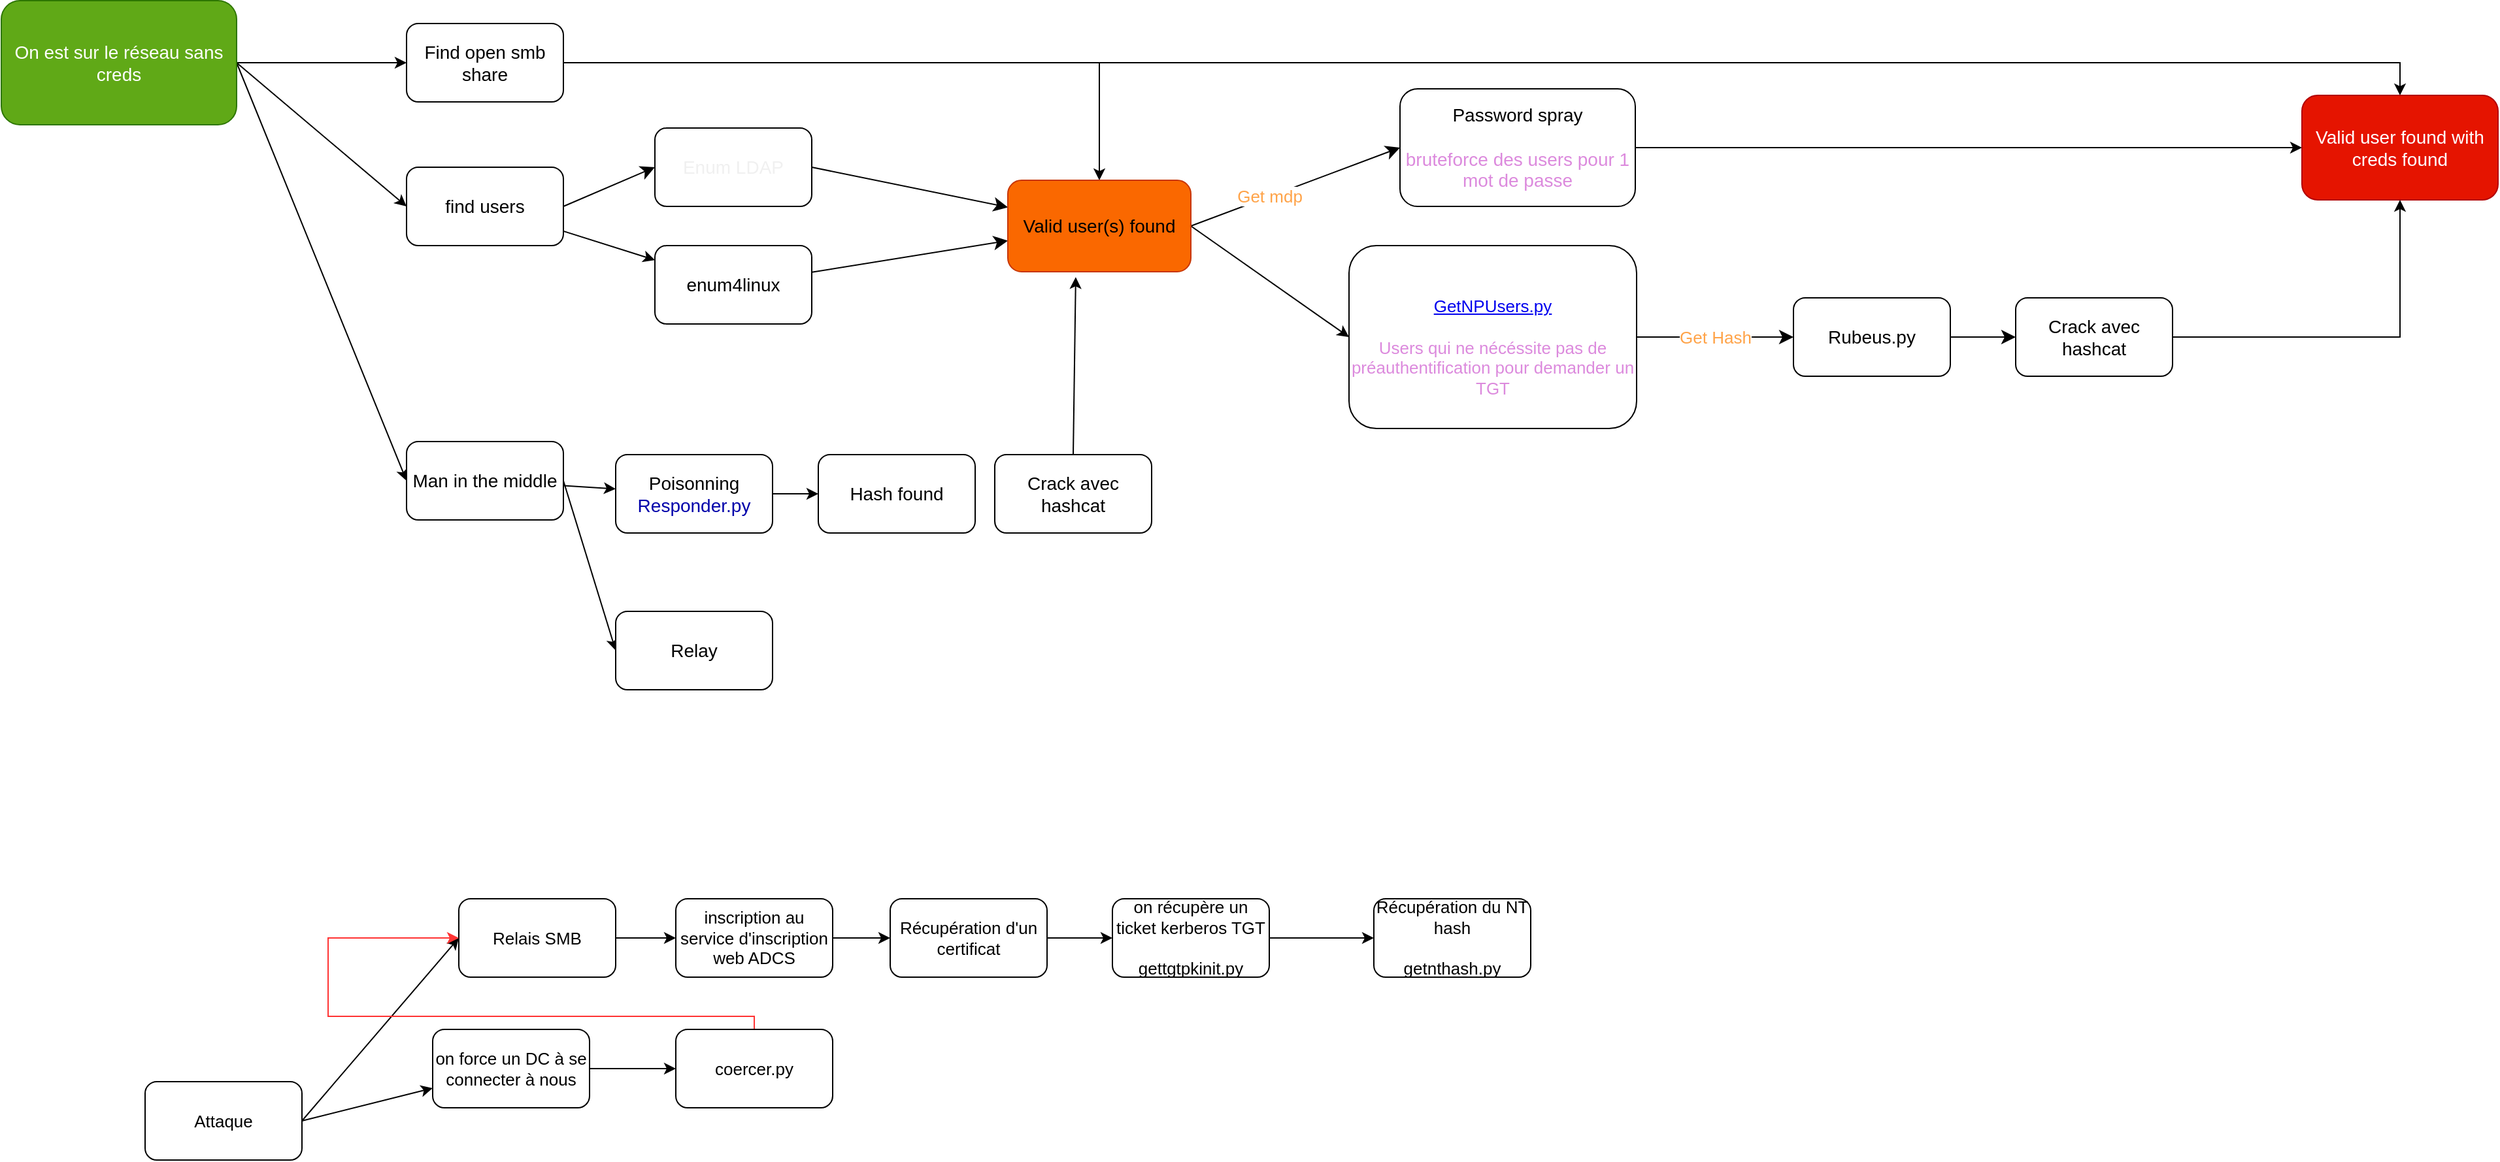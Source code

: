 <mxfile version="20.8.18" type="github" pages="3">
  <diagram id="9fB0GFrZQWABB-8gzhsE" name="From no creds">
    <mxGraphModel dx="3218" dy="1093" grid="1" gridSize="10" guides="1" tooltips="1" connect="1" arrows="1" fold="1" page="1" pageScale="1" pageWidth="1169" pageHeight="827" math="0" shadow="0">
      <root>
        <mxCell id="0" />
        <mxCell id="1" parent="0" />
        <mxCell id="q669wVBJVDhqwRxZ6Rot-2" value="" style="edgeStyle=none;rounded=0;orthogonalLoop=1;jettySize=auto;html=1;fontSize=14;exitX=1;exitY=0.5;exitDx=0;exitDy=0;entryX=0;entryY=0.5;entryDx=0;entryDy=0;" parent="1" source="OosuojFDGbZqmqcItjsv-1" target="q669wVBJVDhqwRxZ6Rot-1" edge="1">
          <mxGeometry relative="1" as="geometry" />
        </mxCell>
        <mxCell id="FLfiycKaQOmbqjivF0rp-5" style="edgeStyle=none;rounded=0;orthogonalLoop=1;jettySize=auto;html=1;exitX=1;exitY=0.5;exitDx=0;exitDy=0;entryX=0;entryY=0.5;entryDx=0;entryDy=0;fontSize=14;" parent="1" source="OosuojFDGbZqmqcItjsv-1" target="FLfiycKaQOmbqjivF0rp-3" edge="1">
          <mxGeometry relative="1" as="geometry" />
        </mxCell>
        <mxCell id="FLfiycKaQOmbqjivF0rp-9" style="edgeStyle=none;rounded=0;orthogonalLoop=1;jettySize=auto;html=1;exitX=1;exitY=0.5;exitDx=0;exitDy=0;entryX=0;entryY=0.5;entryDx=0;entryDy=0;fontSize=14;" parent="1" source="OosuojFDGbZqmqcItjsv-1" target="FLfiycKaQOmbqjivF0rp-6" edge="1">
          <mxGeometry relative="1" as="geometry" />
        </mxCell>
        <mxCell id="OosuojFDGbZqmqcItjsv-1" value="On est sur le réseau sans creds" style="rounded=1;whiteSpace=wrap;html=1;fontSize=14;fillColor=#60a917;strokeColor=#2D7600;fontColor=#ffffff;" parent="1" vertex="1">
          <mxGeometry x="-100" y="102.5" width="180" height="95" as="geometry" />
        </mxCell>
        <mxCell id="q669wVBJVDhqwRxZ6Rot-6" value="" style="edgeStyle=none;rounded=0;orthogonalLoop=1;jettySize=auto;html=1;fontSize=14;entryX=0;entryY=0.5;entryDx=0;entryDy=0;exitX=1;exitY=0.5;exitDx=0;exitDy=0;" parent="1" source="q669wVBJVDhqwRxZ6Rot-1" target="q669wVBJVDhqwRxZ6Rot-5" edge="1">
          <mxGeometry relative="1" as="geometry" />
        </mxCell>
        <mxCell id="3KcXfi7NhkpAm5ZNJReR-2" value="" style="edgeStyle=none;rounded=0;orthogonalLoop=1;jettySize=auto;html=1;fontSize=13;fontColor=#dc8add;" edge="1" parent="1" source="q669wVBJVDhqwRxZ6Rot-1" target="3KcXfi7NhkpAm5ZNJReR-1">
          <mxGeometry relative="1" as="geometry" />
        </mxCell>
        <mxCell id="q669wVBJVDhqwRxZ6Rot-1" value="Man in the middle" style="whiteSpace=wrap;html=1;rounded=1;fontSize=14;" parent="1" vertex="1">
          <mxGeometry x="210" y="440" width="120" height="60" as="geometry" />
        </mxCell>
        <mxCell id="FLfiycKaQOmbqjivF0rp-2" style="edgeStyle=none;rounded=0;orthogonalLoop=1;jettySize=auto;html=1;exitX=1;exitY=0.5;exitDx=0;exitDy=0;entryX=0;entryY=0.5;entryDx=0;entryDy=0;fontSize=14;" parent="1" source="q669wVBJVDhqwRxZ6Rot-3" target="y5aqqQjo2jUjklV6V6uS-5" edge="1">
          <mxGeometry relative="1" as="geometry">
            <mxPoint x="1010" y="220" as="targetPoint" />
          </mxGeometry>
        </mxCell>
        <mxCell id="q669wVBJVDhqwRxZ6Rot-3" value="&lt;div&gt;Password spray&lt;/div&gt;&lt;div&gt;&lt;br&gt;&lt;/div&gt;&lt;div&gt;&lt;font color=&quot;#dc8add&quot;&gt;bruteforce des users pour 1 mot de passe&lt;/font&gt;&lt;/div&gt;" style="whiteSpace=wrap;html=1;rounded=1;fontSize=14;" parent="1" vertex="1">
          <mxGeometry x="970" y="170" width="180" height="90" as="geometry" />
        </mxCell>
        <mxCell id="q669wVBJVDhqwRxZ6Rot-5" value="Relay" style="whiteSpace=wrap;html=1;rounded=1;fontSize=14;" parent="1" vertex="1">
          <mxGeometry x="370" y="570" width="120" height="60" as="geometry" />
        </mxCell>
        <mxCell id="y5aqqQjo2jUjklV6V6uS-7" style="edgeStyle=orthogonalEdgeStyle;rounded=0;orthogonalLoop=1;jettySize=auto;html=1;exitX=1;exitY=0.5;exitDx=0;exitDy=0;entryX=0.5;entryY=0;entryDx=0;entryDy=0;" edge="1" parent="1" source="FLfiycKaQOmbqjivF0rp-3" target="y5aqqQjo2jUjklV6V6uS-5">
          <mxGeometry relative="1" as="geometry" />
        </mxCell>
        <mxCell id="y5aqqQjo2jUjklV6V6uS-10" style="edgeStyle=orthogonalEdgeStyle;rounded=0;orthogonalLoop=1;jettySize=auto;html=1;exitX=1;exitY=0.5;exitDx=0;exitDy=0;fontColor=#ffa348;" edge="1" parent="1" source="FLfiycKaQOmbqjivF0rp-3" target="1S_cvOo1YeR9LOM_VgR6-3">
          <mxGeometry relative="1" as="geometry" />
        </mxCell>
        <mxCell id="FLfiycKaQOmbqjivF0rp-3" value="Find open smb share" style="rounded=1;whiteSpace=wrap;html=1;fontSize=14;" parent="1" vertex="1">
          <mxGeometry x="210" y="120" width="120" height="60" as="geometry" />
        </mxCell>
        <mxCell id="FLfiycKaQOmbqjivF0rp-8" value="" style="edgeStyle=none;rounded=0;orthogonalLoop=1;jettySize=auto;html=1;fontSize=14;" parent="1" source="FLfiycKaQOmbqjivF0rp-6" target="FLfiycKaQOmbqjivF0rp-7" edge="1">
          <mxGeometry relative="1" as="geometry" />
        </mxCell>
        <mxCell id="1S_cvOo1YeR9LOM_VgR6-2" style="edgeStyle=none;curved=1;rounded=0;orthogonalLoop=1;jettySize=auto;html=1;exitX=1;exitY=0.5;exitDx=0;exitDy=0;entryX=0;entryY=0.5;entryDx=0;entryDy=0;fontSize=14;fontColor=#F0F0F0;startSize=8;endSize=8;" parent="1" source="FLfiycKaQOmbqjivF0rp-6" target="1S_cvOo1YeR9LOM_VgR6-1" edge="1">
          <mxGeometry relative="1" as="geometry" />
        </mxCell>
        <mxCell id="FLfiycKaQOmbqjivF0rp-6" value="find users" style="rounded=1;whiteSpace=wrap;html=1;fontSize=14;" parent="1" vertex="1">
          <mxGeometry x="210" y="230" width="120" height="60" as="geometry" />
        </mxCell>
        <mxCell id="1S_cvOo1YeR9LOM_VgR6-4" value="" style="edgeStyle=none;curved=1;rounded=0;orthogonalLoop=1;jettySize=auto;html=1;fontSize=14;fontColor=#F0F0F0;startSize=8;endSize=8;" parent="1" source="FLfiycKaQOmbqjivF0rp-7" target="1S_cvOo1YeR9LOM_VgR6-3" edge="1">
          <mxGeometry relative="1" as="geometry" />
        </mxCell>
        <mxCell id="FLfiycKaQOmbqjivF0rp-7" value="enum4linux" style="whiteSpace=wrap;html=1;rounded=1;fontSize=14;" parent="1" vertex="1">
          <mxGeometry x="400" y="290" width="120" height="60" as="geometry" />
        </mxCell>
        <mxCell id="1S_cvOo1YeR9LOM_VgR6-5" style="edgeStyle=none;curved=1;rounded=0;orthogonalLoop=1;jettySize=auto;html=1;exitX=1;exitY=0.5;exitDx=0;exitDy=0;fontSize=14;fontColor=#F0F0F0;startSize=8;endSize=8;" parent="1" source="1S_cvOo1YeR9LOM_VgR6-1" target="1S_cvOo1YeR9LOM_VgR6-3" edge="1">
          <mxGeometry relative="1" as="geometry" />
        </mxCell>
        <mxCell id="1S_cvOo1YeR9LOM_VgR6-1" value="&lt;font style=&quot;font-size: 14px;&quot;&gt;Enum LDAP&lt;/font&gt;" style="rounded=1;whiteSpace=wrap;html=1;labelBackgroundColor=none;fontSize=14;fontColor=#F0F0F0;" parent="1" vertex="1">
          <mxGeometry x="400" y="200" width="120" height="60" as="geometry" />
        </mxCell>
        <mxCell id="1S_cvOo1YeR9LOM_VgR6-6" style="edgeStyle=none;curved=1;rounded=0;orthogonalLoop=1;jettySize=auto;html=1;exitX=1;exitY=0.5;exitDx=0;exitDy=0;entryX=0;entryY=0.5;entryDx=0;entryDy=0;fontSize=14;fontColor=#000000;startSize=8;endSize=8;" parent="1" source="1S_cvOo1YeR9LOM_VgR6-3" target="q669wVBJVDhqwRxZ6Rot-3" edge="1">
          <mxGeometry relative="1" as="geometry" />
        </mxCell>
        <mxCell id="y5aqqQjo2jUjklV6V6uS-11" value="&lt;font style=&quot;font-size: 13px;&quot;&gt;Get mdp&lt;/font&gt;" style="edgeLabel;html=1;align=center;verticalAlign=middle;resizable=0;points=[];fontColor=#ffa348;" vertex="1" connectable="0" parent="1S_cvOo1YeR9LOM_VgR6-6">
          <mxGeometry x="-0.253" y="1" relative="1" as="geometry">
            <mxPoint as="offset" />
          </mxGeometry>
        </mxCell>
        <mxCell id="1S_cvOo1YeR9LOM_VgR6-9" value="&lt;font style=&quot;font-size: 13px;&quot; color=&quot;#ffa348&quot;&gt;Get Hash&lt;/font&gt;" style="rounded=0;orthogonalLoop=1;jettySize=auto;html=1;entryX=0;entryY=0.5;entryDx=0;entryDy=0;fontSize=14;fontColor=#000000;startSize=8;endSize=8;startArrow=none;exitX=1;exitY=0.5;exitDx=0;exitDy=0;" parent="1" source="y5aqqQjo2jUjklV6V6uS-16" target="y5aqqQjo2jUjklV6V6uS-1" edge="1">
          <mxGeometry relative="1" as="geometry">
            <mxPoint x="701" y="570" as="sourcePoint" />
            <mxPoint x="966" y="350" as="targetPoint" />
          </mxGeometry>
        </mxCell>
        <mxCell id="y5aqqQjo2jUjklV6V6uS-19" style="edgeStyle=none;rounded=0;orthogonalLoop=1;jettySize=auto;html=1;exitX=1;exitY=0.5;exitDx=0;exitDy=0;entryX=0;entryY=0.5;entryDx=0;entryDy=0;fontSize=13;fontColor=#ffffff;" edge="1" parent="1" source="1S_cvOo1YeR9LOM_VgR6-3" target="y5aqqQjo2jUjklV6V6uS-16">
          <mxGeometry relative="1" as="geometry" />
        </mxCell>
        <mxCell id="1S_cvOo1YeR9LOM_VgR6-3" value="Valid user(s) found" style="whiteSpace=wrap;html=1;rounded=1;fontSize=14;fillColor=#fa6800;strokeColor=#C73500;fontColor=#000000;" parent="1" vertex="1">
          <mxGeometry x="670" y="240" width="140" height="70" as="geometry" />
        </mxCell>
        <mxCell id="y5aqqQjo2jUjklV6V6uS-3" style="edgeStyle=none;curved=1;rounded=0;orthogonalLoop=1;jettySize=auto;html=1;exitX=1;exitY=0.5;exitDx=0;exitDy=0;entryX=0;entryY=0.5;entryDx=0;entryDy=0;fontSize=14;startSize=8;endSize=8;" edge="1" parent="1" source="y5aqqQjo2jUjklV6V6uS-1" target="y5aqqQjo2jUjklV6V6uS-13">
          <mxGeometry relative="1" as="geometry">
            <mxPoint x="1341" y="490" as="targetPoint" />
          </mxGeometry>
        </mxCell>
        <mxCell id="y5aqqQjo2jUjklV6V6uS-1" value="&lt;div&gt;Rubeus.py&lt;/div&gt;" style="rounded=1;whiteSpace=wrap;html=1;fontSize=14;" vertex="1" parent="1">
          <mxGeometry x="1271" y="330" width="120" height="60" as="geometry" />
        </mxCell>
        <mxCell id="y5aqqQjo2jUjklV6V6uS-4" style="edgeStyle=none;curved=1;rounded=0;orthogonalLoop=1;jettySize=auto;html=1;exitX=0.5;exitY=1;exitDx=0;exitDy=0;fontSize=14;startSize=8;endSize=8;" edge="1" parent="1">
          <mxGeometry relative="1" as="geometry">
            <mxPoint x="1426" y="540" as="sourcePoint" />
            <mxPoint x="1426" y="540" as="targetPoint" />
          </mxGeometry>
        </mxCell>
        <mxCell id="y5aqqQjo2jUjklV6V6uS-5" value="&lt;div&gt;Valid user found with creds found&lt;/div&gt;" style="rounded=1;whiteSpace=wrap;html=1;fontSize=14;fillColor=#e51400;strokeColor=#B20000;fontColor=#ffffff;" vertex="1" parent="1">
          <mxGeometry x="1660" y="175" width="150" height="80" as="geometry" />
        </mxCell>
        <mxCell id="_KkYkDTvTRN3HUsftzkZ-1" style="edgeStyle=orthogonalEdgeStyle;rounded=0;orthogonalLoop=1;jettySize=auto;html=1;exitX=1;exitY=0.5;exitDx=0;exitDy=0;entryX=0.5;entryY=1;entryDx=0;entryDy=0;fontSize=13;fontColor=#0000aa;" edge="1" parent="1" source="y5aqqQjo2jUjklV6V6uS-13" target="y5aqqQjo2jUjklV6V6uS-5">
          <mxGeometry relative="1" as="geometry" />
        </mxCell>
        <mxCell id="y5aqqQjo2jUjklV6V6uS-13" value="Crack avec hashcat" style="whiteSpace=wrap;html=1;fontSize=14;rounded=1;" vertex="1" parent="1">
          <mxGeometry x="1441" y="330" width="120" height="60" as="geometry" />
        </mxCell>
        <mxCell id="y5aqqQjo2jUjklV6V6uS-16" value="&lt;div&gt;&lt;font color=&quot;#ffffff&quot;&gt;Find users AsRepRoastable&lt;/font&gt;&lt;/div&gt;&lt;div&gt;&lt;font color=&quot;#ffffff&quot;&gt;&lt;a href=&quot;https://github.com/SecureAuthCorp/impacket/blob/master/examples/GetNPUsers.py&quot;&gt;GetNPUsers.py&lt;/a&gt;&lt;br&gt;&lt;/font&gt;&lt;/div&gt;&lt;div&gt;&lt;font color=&quot;#ffffff&quot;&gt;&lt;br&gt;&lt;/font&gt;&lt;/div&gt;&lt;div&gt;&lt;font color=&quot;#dc8add&quot;&gt;Users qui ne nécéssite pas de préauthentification pour demander un TGT&lt;/font&gt;&lt;/div&gt;" style="rounded=1;whiteSpace=wrap;html=1;fontSize=13;fontColor=#ffa348;" vertex="1" parent="1">
          <mxGeometry x="931" y="290" width="220" height="140" as="geometry" />
        </mxCell>
        <mxCell id="3KcXfi7NhkpAm5ZNJReR-4" value="" style="edgeStyle=none;rounded=0;orthogonalLoop=1;jettySize=auto;html=1;fontSize=13;fontColor=#dc8add;" edge="1" parent="1" source="3KcXfi7NhkpAm5ZNJReR-1" target="3KcXfi7NhkpAm5ZNJReR-3">
          <mxGeometry relative="1" as="geometry" />
        </mxCell>
        <mxCell id="3KcXfi7NhkpAm5ZNJReR-1" value="&lt;div&gt;Poisonning&lt;/div&gt;&lt;div&gt;&lt;font color=&quot;#0000aa&quot;&gt;Responder.py&lt;/font&gt;&lt;br&gt;&lt;/div&gt;" style="whiteSpace=wrap;html=1;fontSize=14;rounded=1;" vertex="1" parent="1">
          <mxGeometry x="370" y="450" width="120" height="60" as="geometry" />
        </mxCell>
        <mxCell id="3KcXfi7NhkpAm5ZNJReR-3" value="Hash found" style="whiteSpace=wrap;html=1;fontSize=14;rounded=1;" vertex="1" parent="1">
          <mxGeometry x="525" y="450" width="120" height="60" as="geometry" />
        </mxCell>
        <mxCell id="3KcXfi7NhkpAm5ZNJReR-9" style="rounded=0;orthogonalLoop=1;jettySize=auto;html=1;exitX=0.5;exitY=0;exitDx=0;exitDy=0;entryX=0.371;entryY=1.059;entryDx=0;entryDy=0;entryPerimeter=0;fontSize=13;fontColor=#dc8add;" edge="1" parent="1" source="3KcXfi7NhkpAm5ZNJReR-7" target="1S_cvOo1YeR9LOM_VgR6-3">
          <mxGeometry relative="1" as="geometry" />
        </mxCell>
        <mxCell id="3KcXfi7NhkpAm5ZNJReR-7" value="Crack avec hashcat" style="whiteSpace=wrap;html=1;fontSize=14;rounded=1;" vertex="1" parent="1">
          <mxGeometry x="660" y="450" width="120" height="60" as="geometry" />
        </mxCell>
        <mxCell id="br6T0zjGsd1OOn6515T5-1" style="edgeStyle=none;rounded=0;orthogonalLoop=1;jettySize=auto;html=1;exitX=1;exitY=0.5;exitDx=0;exitDy=0;entryX=0;entryY=0.5;entryDx=0;entryDy=0;fontSize=13;" edge="1" parent="1" source="br6T0zjGsd1OOn6515T5-3" target="br6T0zjGsd1OOn6515T5-5">
          <mxGeometry relative="1" as="geometry" />
        </mxCell>
        <mxCell id="br6T0zjGsd1OOn6515T5-2" value="" style="edgeStyle=none;rounded=0;orthogonalLoop=1;jettySize=auto;html=1;exitX=1;exitY=0.5;exitDx=0;exitDy=0;fontSize=13;" edge="1" parent="1" source="br6T0zjGsd1OOn6515T5-3" target="br6T0zjGsd1OOn6515T5-16">
          <mxGeometry relative="1" as="geometry" />
        </mxCell>
        <mxCell id="br6T0zjGsd1OOn6515T5-3" value="Attaque" style="whiteSpace=wrap;html=1;rounded=1;fontSize=13;" vertex="1" parent="1">
          <mxGeometry x="10" y="930" width="120" height="60" as="geometry" />
        </mxCell>
        <mxCell id="br6T0zjGsd1OOn6515T5-4" value="" style="edgeStyle=none;rounded=0;orthogonalLoop=1;jettySize=auto;html=1;fontSize=13;" edge="1" parent="1" source="br6T0zjGsd1OOn6515T5-5" target="br6T0zjGsd1OOn6515T5-7">
          <mxGeometry relative="1" as="geometry" />
        </mxCell>
        <mxCell id="br6T0zjGsd1OOn6515T5-5" value="Relais SMB" style="rounded=1;whiteSpace=wrap;html=1;fontSize=13;" vertex="1" parent="1">
          <mxGeometry x="250" y="790" width="120" height="60" as="geometry" />
        </mxCell>
        <mxCell id="br6T0zjGsd1OOn6515T5-6" style="edgeStyle=none;rounded=0;orthogonalLoop=1;jettySize=auto;html=1;exitX=1;exitY=0.5;exitDx=0;exitDy=0;fontSize=13;" edge="1" parent="1" source="br6T0zjGsd1OOn6515T5-7" target="br6T0zjGsd1OOn6515T5-9">
          <mxGeometry relative="1" as="geometry" />
        </mxCell>
        <mxCell id="br6T0zjGsd1OOn6515T5-7" value="inscription au service d&#39;inscription web ADCS" style="whiteSpace=wrap;html=1;rounded=1;fontSize=13;" vertex="1" parent="1">
          <mxGeometry x="416" y="790" width="120" height="60" as="geometry" />
        </mxCell>
        <mxCell id="br6T0zjGsd1OOn6515T5-8" value="" style="edgeStyle=none;rounded=0;orthogonalLoop=1;jettySize=auto;html=1;fontSize=13;" edge="1" parent="1" source="br6T0zjGsd1OOn6515T5-9" target="br6T0zjGsd1OOn6515T5-11">
          <mxGeometry relative="1" as="geometry" />
        </mxCell>
        <mxCell id="br6T0zjGsd1OOn6515T5-9" value="Récupération d&#39;un certificat" style="whiteSpace=wrap;html=1;rounded=1;fontSize=13;" vertex="1" parent="1">
          <mxGeometry x="580" y="790" width="120" height="60" as="geometry" />
        </mxCell>
        <mxCell id="br6T0zjGsd1OOn6515T5-10" value="" style="edgeStyle=none;rounded=0;orthogonalLoop=1;jettySize=auto;html=1;fontSize=13;" edge="1" parent="1" source="br6T0zjGsd1OOn6515T5-11" target="br6T0zjGsd1OOn6515T5-12">
          <mxGeometry relative="1" as="geometry" />
        </mxCell>
        <mxCell id="br6T0zjGsd1OOn6515T5-11" value="&lt;div style=&quot;font-size: 13px;&quot;&gt;on récupère un ticket kerberos TGT&lt;/div&gt;&lt;div style=&quot;font-size: 13px;&quot;&gt;&lt;br style=&quot;font-size: 13px;&quot;&gt;&lt;/div&gt;&lt;div style=&quot;font-size: 13px;&quot;&gt;gettgtpkinit.py&lt;/div&gt;" style="whiteSpace=wrap;html=1;rounded=1;fontSize=13;" vertex="1" parent="1">
          <mxGeometry x="750" y="790" width="120" height="60" as="geometry" />
        </mxCell>
        <mxCell id="br6T0zjGsd1OOn6515T5-12" value="&lt;div style=&quot;font-size: 13px;&quot;&gt;Récupération du NT hash&lt;/div&gt;&lt;div style=&quot;font-size: 13px;&quot;&gt;&lt;br style=&quot;font-size: 13px;&quot;&gt;&lt;/div&gt;&lt;div style=&quot;font-size: 13px;&quot;&gt;getnthash.py&lt;br style=&quot;font-size: 13px;&quot;&gt;&lt;/div&gt;" style="whiteSpace=wrap;html=1;rounded=1;fontSize=13;" vertex="1" parent="1">
          <mxGeometry x="950" y="790" width="120" height="60" as="geometry" />
        </mxCell>
        <mxCell id="br6T0zjGsd1OOn6515T5-13" value="" style="edgeStyle=orthogonalEdgeStyle;rounded=0;orthogonalLoop=1;jettySize=auto;html=1;entryX=0;entryY=0.5;entryDx=0;entryDy=0;strokeColor=#FF3333;fontSize=13;" edge="1" parent="1" source="br6T0zjGsd1OOn6515T5-14" target="br6T0zjGsd1OOn6515T5-5">
          <mxGeometry relative="1" as="geometry">
            <mxPoint x="590" y="900" as="targetPoint" />
            <Array as="points">
              <mxPoint x="476" y="880" />
              <mxPoint x="150" y="880" />
              <mxPoint x="150" y="820" />
            </Array>
          </mxGeometry>
        </mxCell>
        <mxCell id="br6T0zjGsd1OOn6515T5-14" value="coercer.py" style="whiteSpace=wrap;html=1;rounded=1;fontSize=13;" vertex="1" parent="1">
          <mxGeometry x="416" y="890" width="120" height="60" as="geometry" />
        </mxCell>
        <mxCell id="br6T0zjGsd1OOn6515T5-15" style="edgeStyle=orthogonalEdgeStyle;rounded=0;orthogonalLoop=1;jettySize=auto;html=1;exitX=1;exitY=0.5;exitDx=0;exitDy=0;entryX=0;entryY=0.5;entryDx=0;entryDy=0;strokeColor=#000000;fontSize=13;" edge="1" parent="1" source="br6T0zjGsd1OOn6515T5-16" target="br6T0zjGsd1OOn6515T5-14">
          <mxGeometry relative="1" as="geometry" />
        </mxCell>
        <mxCell id="br6T0zjGsd1OOn6515T5-16" value="on force un DC à se connecter à nous" style="whiteSpace=wrap;html=1;rounded=1;fontSize=13;" vertex="1" parent="1">
          <mxGeometry x="230" y="890" width="120" height="60" as="geometry" />
        </mxCell>
      </root>
    </mxGraphModel>
  </diagram>
  <diagram name="from creds" id="U4GICPjlUHhETOjYcaq2">
    <mxGraphModel dx="2620" dy="956" grid="1" gridSize="10" guides="1" tooltips="1" connect="1" arrows="1" fold="1" page="1" pageScale="1" pageWidth="827" pageHeight="1169" math="0" shadow="0">
      <root>
        <mxCell id="0" />
        <mxCell id="1" parent="0" />
        <mxCell id="5y5mrsRL2AuuEaPEtIoS-22" value="" style="edgeStyle=orthogonalEdgeStyle;rounded=0;orthogonalLoop=1;jettySize=auto;html=1;fontSize=13;entryX=0.5;entryY=0;entryDx=0;entryDy=0;" parent="1" source="5y5mrsRL2AuuEaPEtIoS-5" target="orcKsDgMiDMdKtN4nEvD-2" edge="1">
          <mxGeometry relative="1" as="geometry">
            <mxPoint x="-190" y="615.0" as="targetPoint" />
            <Array as="points">
              <mxPoint x="-340" y="440" />
              <mxPoint x="985" y="440" />
            </Array>
          </mxGeometry>
        </mxCell>
        <mxCell id="5y5mrsRL2AuuEaPEtIoS-5" value="&lt;div style=&quot;font-size: 13px;&quot;&gt;Enumération des shares authentifié&lt;/div&gt;&lt;div style=&quot;font-size: 13px;&quot;&gt;&lt;br&gt;&lt;/div&gt;&lt;div style=&quot;font-size: 13px;&quot;&gt;&lt;font style=&quot;font-size: 13px;&quot; color=&quot;#2a7bde&quot;&gt;smbmap&lt;/font&gt;&lt;/div&gt;&lt;div style=&quot;font-size: 13px;&quot;&gt;&lt;font style=&quot;font-size: 13px;&quot; color=&quot;#2a7bde&quot;&gt;cme smb&lt;/font&gt;&lt;br style=&quot;font-size: 13px;&quot;&gt;&lt;/div&gt;" style="whiteSpace=wrap;html=1;rounded=1;fontSize=13;" parent="1" vertex="1">
          <mxGeometry x="-420" y="562.5" width="160" height="105" as="geometry" />
        </mxCell>
        <mxCell id="5y5mrsRL2AuuEaPEtIoS-20" value="" style="edgeStyle=none;rounded=0;orthogonalLoop=1;jettySize=auto;html=1;fontSize=13;entryX=0;entryY=0.5;entryDx=0;entryDy=0;" parent="1" source="5y5mrsRL2AuuEaPEtIoS-7" target="5y5mrsRL2AuuEaPEtIoS-27" edge="1">
          <mxGeometry relative="1" as="geometry">
            <mxPoint x="-190" y="770" as="targetPoint" />
          </mxGeometry>
        </mxCell>
        <mxCell id="3LOWyAd33K374xAvLqeN-1" style="rounded=0;orthogonalLoop=1;jettySize=auto;html=1;exitX=1;exitY=0.5;exitDx=0;exitDy=0;entryX=0;entryY=0.5;entryDx=0;entryDy=0;fontSize=13;fontColor=#ffbe6f;" edge="1" parent="1" source="5y5mrsRL2AuuEaPEtIoS-7" target="5y5mrsRL2AuuEaPEtIoS-63">
          <mxGeometry relative="1" as="geometry" />
        </mxCell>
        <mxCell id="5y5mrsRL2AuuEaPEtIoS-7" value="Enumération AD&lt;br style=&quot;font-size: 13px;&quot;&gt;Bloodhound" style="whiteSpace=wrap;html=1;rounded=1;fontSize=13;" parent="1" vertex="1">
          <mxGeometry x="-413" y="730" width="120" height="60" as="geometry" />
        </mxCell>
        <mxCell id="5y5mrsRL2AuuEaPEtIoS-61" value="" style="edgeStyle=orthogonalEdgeStyle;rounded=0;orthogonalLoop=1;jettySize=auto;html=1;strokeColor=#000000;fontSize=13;" parent="1" edge="1">
          <mxGeometry relative="1" as="geometry">
            <mxPoint x="-60" y="1260" as="sourcePoint" />
            <mxPoint x="10" y="1260" as="targetPoint" />
          </mxGeometry>
        </mxCell>
        <mxCell id="Iw_T4d_-wb4pz08Lo9XD-2" style="edgeStyle=none;rounded=0;orthogonalLoop=1;jettySize=auto;html=1;exitX=1;exitY=0.5;exitDx=0;exitDy=0;entryX=0;entryY=0.5;entryDx=0;entryDy=0;fontSize=13;fontColor=#dc8add;" edge="1" parent="1" source="5y5mrsRL2AuuEaPEtIoS-27" target="Iw_T4d_-wb4pz08Lo9XD-1">
          <mxGeometry relative="1" as="geometry" />
        </mxCell>
        <mxCell id="5y5mrsRL2AuuEaPEtIoS-27" value="&lt;div&gt;Kerberoasting&lt;/div&gt;&lt;div&gt;&lt;font color=&quot;#2a7bde&quot;&gt;rubeu.py&lt;/font&gt;&lt;/div&gt;&lt;div&gt;&lt;font color=&quot;#2a7bde&quot;&gt;&lt;br&gt;&lt;/font&gt;&lt;/div&gt;&lt;div&gt;&lt;font color=&quot;#2a7bde&quot;&gt;&lt;font color=&quot;#dc8add&quot;&gt;Get hash of services accounts&lt;/font&gt;&lt;br&gt;&lt;/font&gt;&lt;/div&gt;" style="whiteSpace=wrap;html=1;rounded=1;fontSize=13;" parent="1" vertex="1">
          <mxGeometry x="-150" y="700" width="170" height="110" as="geometry" />
        </mxCell>
        <mxCell id="3LOWyAd33K374xAvLqeN-2" style="edgeStyle=orthogonalEdgeStyle;rounded=0;orthogonalLoop=1;jettySize=auto;html=1;exitX=1;exitY=0.5;exitDx=0;exitDy=0;entryX=0.5;entryY=1;entryDx=0;entryDy=0;fontSize=13;fontColor=#ffbe6f;" edge="1" parent="1" source="5y5mrsRL2AuuEaPEtIoS-63" target="orcKsDgMiDMdKtN4nEvD-2">
          <mxGeometry relative="1" as="geometry" />
        </mxCell>
        <mxCell id="5y5mrsRL2AuuEaPEtIoS-63" value="shadow admin" style="rounded=1;whiteSpace=wrap;html=1;fontSize=13;" parent="1" vertex="1">
          <mxGeometry x="-130" y="870" width="120" height="60" as="geometry" />
        </mxCell>
        <mxCell id="o2TW2BTDyTJAUZRltqvO-1" style="edgeStyle=orthogonalEdgeStyle;rounded=0;orthogonalLoop=1;jettySize=auto;html=1;exitX=1;exitY=0.5;exitDx=0;exitDy=0;entryX=0;entryY=0.5;entryDx=0;entryDy=0;fontSize=13;fontColor=#0000aa;" edge="1" parent="1" source="orcKsDgMiDMdKtN4nEvD-1" target="5y5mrsRL2AuuEaPEtIoS-5">
          <mxGeometry relative="1" as="geometry" />
        </mxCell>
        <mxCell id="o2TW2BTDyTJAUZRltqvO-4" style="edgeStyle=none;rounded=0;orthogonalLoop=1;jettySize=auto;html=1;exitX=1;exitY=0.5;exitDx=0;exitDy=0;entryX=0;entryY=0.5;entryDx=0;entryDy=0;fontSize=13;fontColor=#2a7bde;" edge="1" parent="1" source="orcKsDgMiDMdKtN4nEvD-1" target="5y5mrsRL2AuuEaPEtIoS-7">
          <mxGeometry relative="1" as="geometry" />
        </mxCell>
        <mxCell id="orcKsDgMiDMdKtN4nEvD-1" value="&lt;div style=&quot;font-size: 13px;&quot;&gt;Valid account on the domain&lt;/div&gt;" style="rounded=1;whiteSpace=wrap;html=1;fontSize=13;fillColor=#60a917;strokeColor=#2D7600;fontColor=#ffffff;" vertex="1" parent="1">
          <mxGeometry x="-680" y="575" width="150" height="80" as="geometry" />
        </mxCell>
        <mxCell id="orcKsDgMiDMdKtN4nEvD-2" value="Domain Admin right" style="rounded=1;whiteSpace=wrap;html=1;fontSize=13;fillColor=#e51400;strokeColor=#B20000;fontColor=#ffffff;" vertex="1" parent="1">
          <mxGeometry x="910" y="545" width="150" height="80" as="geometry" />
        </mxCell>
        <mxCell id="0wkhETG9pB4gattKTZce-2" style="edgeStyle=none;rounded=0;orthogonalLoop=1;jettySize=auto;html=1;exitX=1;exitY=0.5;exitDx=0;exitDy=0;entryX=0;entryY=0.5;entryDx=0;entryDy=0;fontSize=13;fontColor=#ffbe6f;" edge="1" parent="1" source="Iw_T4d_-wb4pz08Lo9XD-1" target="0wkhETG9pB4gattKTZce-1">
          <mxGeometry relative="1" as="geometry" />
        </mxCell>
        <mxCell id="Iw_T4d_-wb4pz08Lo9XD-1" value="Hash found" style="whiteSpace=wrap;html=1;fontSize=14;rounded=1;" vertex="1" parent="1">
          <mxGeometry x="106" y="725" width="120" height="60" as="geometry" />
        </mxCell>
        <mxCell id="Iw_T4d_-wb4pz08Lo9XD-3" value="Got Another acount creds" style="rounded=1;whiteSpace=wrap;html=1;fontSize=13;fillColor=#e3c800;strokeColor=#B09500;fontColor=#000000;" vertex="1" parent="1">
          <mxGeometry x="270" y="562.5" width="150" height="80" as="geometry" />
        </mxCell>
        <mxCell id="0wkhETG9pB4gattKTZce-3" style="edgeStyle=none;rounded=0;orthogonalLoop=1;jettySize=auto;html=1;exitX=0.5;exitY=0;exitDx=0;exitDy=0;fontSize=13;fontColor=#ffbe6f;" edge="1" parent="1" source="0wkhETG9pB4gattKTZce-1">
          <mxGeometry relative="1" as="geometry">
            <mxPoint x="339.308" y="650.0" as="targetPoint" />
          </mxGeometry>
        </mxCell>
        <mxCell id="0wkhETG9pB4gattKTZce-1" value="Crack avec hashcat" style="whiteSpace=wrap;html=1;fontSize=14;rounded=1;" vertex="1" parent="1">
          <mxGeometry x="280" y="725" width="120" height="60" as="geometry" />
        </mxCell>
        <mxCell id="3LOWyAd33K374xAvLqeN-3" value="Local Admin right" style="rounded=1;whiteSpace=wrap;html=1;fontSize=13;fillColor=#fa6800;strokeColor=#C73500;fontColor=#000000;" vertex="1" parent="1">
          <mxGeometry x="590" y="545" width="150" height="80" as="geometry" />
        </mxCell>
      </root>
    </mxGraphModel>
  </diagram>
  <diagram id="oTci8SejxHdYvOjTQ01X" name="Bonnes pratiques">
    <mxGraphModel dx="2261" dy="-354" grid="1" gridSize="10" guides="1" tooltips="1" connect="1" arrows="1" fold="1" page="1" pageScale="1" pageWidth="827" pageHeight="1169" math="0" shadow="0">
      <root>
        <mxCell id="0" />
        <mxCell id="1" parent="0" />
        <mxCell id="oVyD5hO7Ps2CTn3XRuPj-1" value="" style="edgeStyle=none;rounded=0;orthogonalLoop=1;jettySize=auto;html=1;strokeColor=#000000;" parent="1" source="oVyD5hO7Ps2CTn3XRuPj-11" target="oVyD5hO7Ps2CTn3XRuPj-12" edge="1">
          <mxGeometry relative="1" as="geometry" />
        </mxCell>
        <mxCell id="oVyD5hO7Ps2CTn3XRuPj-2" value="" style="edgeStyle=none;rounded=0;orthogonalLoop=1;jettySize=auto;html=1;strokeColor=#000000;" parent="1" source="oVyD5hO7Ps2CTn3XRuPj-11" target="oVyD5hO7Ps2CTn3XRuPj-13" edge="1">
          <mxGeometry relative="1" as="geometry" />
        </mxCell>
        <mxCell id="oVyD5hO7Ps2CTn3XRuPj-3" value="" style="edgeStyle=none;rounded=0;orthogonalLoop=1;jettySize=auto;html=1;strokeColor=#000000;" parent="1" source="oVyD5hO7Ps2CTn3XRuPj-11" target="oVyD5hO7Ps2CTn3XRuPj-14" edge="1">
          <mxGeometry relative="1" as="geometry" />
        </mxCell>
        <mxCell id="oVyD5hO7Ps2CTn3XRuPj-4" value="" style="edgeStyle=none;rounded=0;orthogonalLoop=1;jettySize=auto;html=1;strokeColor=#000000;" parent="1" source="oVyD5hO7Ps2CTn3XRuPj-11" target="oVyD5hO7Ps2CTn3XRuPj-15" edge="1">
          <mxGeometry relative="1" as="geometry" />
        </mxCell>
        <mxCell id="oVyD5hO7Ps2CTn3XRuPj-5" value="" style="edgeStyle=none;rounded=0;orthogonalLoop=1;jettySize=auto;html=1;strokeColor=#000000;" parent="1" source="oVyD5hO7Ps2CTn3XRuPj-11" target="oVyD5hO7Ps2CTn3XRuPj-16" edge="1">
          <mxGeometry relative="1" as="geometry" />
        </mxCell>
        <mxCell id="oVyD5hO7Ps2CTn3XRuPj-6" value="" style="edgeStyle=none;rounded=0;orthogonalLoop=1;jettySize=auto;html=1;strokeColor=#000000;fontSize=12;" parent="1" source="oVyD5hO7Ps2CTn3XRuPj-11" target="oVyD5hO7Ps2CTn3XRuPj-17" edge="1">
          <mxGeometry relative="1" as="geometry" />
        </mxCell>
        <mxCell id="oVyD5hO7Ps2CTn3XRuPj-7" value="" style="edgeStyle=none;rounded=0;orthogonalLoop=1;jettySize=auto;html=1;strokeColor=#000000;fontSize=11;" parent="1" source="oVyD5hO7Ps2CTn3XRuPj-21" target="oVyD5hO7Ps2CTn3XRuPj-18" edge="1">
          <mxGeometry relative="1" as="geometry" />
        </mxCell>
        <mxCell id="oVyD5hO7Ps2CTn3XRuPj-8" value="" style="edgeStyle=none;rounded=0;orthogonalLoop=1;jettySize=auto;html=1;strokeColor=#000000;fontSize=12;exitX=1.008;exitY=0.383;exitDx=0;exitDy=0;exitPerimeter=0;" parent="1" source="oVyD5hO7Ps2CTn3XRuPj-21" target="oVyD5hO7Ps2CTn3XRuPj-19" edge="1">
          <mxGeometry relative="1" as="geometry" />
        </mxCell>
        <mxCell id="oVyD5hO7Ps2CTn3XRuPj-9" value="" style="edgeStyle=none;rounded=0;orthogonalLoop=1;jettySize=auto;html=1;strokeColor=#000000;fontSize=12;exitX=1;exitY=0.5;exitDx=0;exitDy=0;" parent="1" source="oVyD5hO7Ps2CTn3XRuPj-21" target="oVyD5hO7Ps2CTn3XRuPj-20" edge="1">
          <mxGeometry relative="1" as="geometry">
            <mxPoint x="220" y="1391" as="sourcePoint" />
          </mxGeometry>
        </mxCell>
        <mxCell id="oVyD5hO7Ps2CTn3XRuPj-10" value="" style="edgeStyle=none;rounded=0;orthogonalLoop=1;jettySize=auto;html=1;strokeColor=#000000;fontSize=12;" parent="1" source="oVyD5hO7Ps2CTn3XRuPj-11" target="oVyD5hO7Ps2CTn3XRuPj-21" edge="1">
          <mxGeometry relative="1" as="geometry" />
        </mxCell>
        <mxCell id="oVyD5hO7Ps2CTn3XRuPj-11" value="Mauvaises pratiques AD" style="rounded=1;whiteSpace=wrap;html=1;" parent="1" vertex="1">
          <mxGeometry x="-170" y="1361" width="120" height="60" as="geometry" />
        </mxCell>
        <mxCell id="oVyD5hO7Ps2CTn3XRuPj-12" value="Mauvaise gestion des droits sur les dossiers paratgés" style="whiteSpace=wrap;html=1;rounded=1;" parent="1" vertex="1">
          <mxGeometry x="20" y="1250" width="120" height="60" as="geometry" />
        </mxCell>
        <mxCell id="oVyD5hO7Ps2CTn3XRuPj-13" value="SMBv1 activé" style="whiteSpace=wrap;html=1;rounded=1;" parent="1" vertex="1">
          <mxGeometry x="30" y="1691" width="120" height="60" as="geometry" />
        </mxCell>
        <mxCell id="oVyD5hO7Ps2CTn3XRuPj-14" value="&lt;span style=&quot;background-color: transparent;&quot;&gt;&lt;font style=&quot;font-size: 11px;&quot;&gt;&lt;span style=&quot;margin: 0px; padding: 0px; user-select: text; font-variant-ligatures: none !important; font-style: normal; font-variant-caps: normal; font-weight: 400; letter-spacing: normal; text-align: left; text-indent: 0px; text-transform: none; word-spacing: 0px; -webkit-text-stroke-width: 0px; text-decoration-style: initial; text-decoration-color: initial; line-height: 15.4px; font-family: Verdana, Verdana_EmbeddedFont, Verdana_MSFontService, sans-serif;&quot; class=&quot;TextRun SCXW149403419 BCX7&quot; data-contrast=&quot;none&quot; lang=&quot;FR-FR&quot;&gt;&lt;/span&gt;&lt;/font&gt;&lt;/span&gt; &lt;span style=&quot;background-color: transparent;&quot;&gt;&lt;font style=&quot;font-size: 11px;&quot;&gt;&lt;span style=&quot;margin: 0px; padding: 0px; user-select: text; font-variant-ligatures: none !important; font-style: normal; font-variant-caps: normal; font-weight: 400; letter-spacing: normal; text-align: left; text-indent: 0px; text-transform: none; word-spacing: 0px; -webkit-text-stroke-width: 0px; text-decoration-style: initial; text-decoration-color: initial; line-height: 15.4px; font-family: Verdana, Verdana_EmbeddedFont, Verdana_MSFontService, sans-serif;&quot; class=&quot;TextRun SCXW149403419 BCX7&quot; data-contrast=&quot;none&quot; lang=&quot;FR-FR&quot;&gt;&lt;span style=&quot;margin: 0px; padding: 0px; user-select: text; -webkit-user-drag: none; -webkit-tap-highlight-color: transparent;&quot; class=&quot;NormalTextRun SCXW149403419 BCX7&quot;&gt;Système d&#39;exploitation obsolète&lt;/span&gt;&lt;/span&gt;&lt;span style=&quot;margin: 0px; padding: 0px; user-select: text; font-style: normal; font-variant-ligatures: normal; font-variant-caps: normal; font-weight: 400; letter-spacing: normal; text-align: left; text-indent: 0px; text-transform: none; word-spacing: 0px; -webkit-text-stroke-width: 0px; text-decoration-style: initial; text-decoration-color: initial; line-height: 15.4px; font-family: Verdana, Verdana_EmbeddedFont, Verdana_MSFontService, sans-serif;&quot; data-ccp-props=&quot;{&amp;quot;201341983&amp;quot;:0,&amp;quot;335559739&amp;quot;:120,&amp;quot;335559740&amp;quot;:264}&quot; class=&quot;EOP SCXW149403419 BCX7&quot;&gt;&amp;nbsp;&lt;/span&gt;&lt;/font&gt;&lt;/span&gt;" style="whiteSpace=wrap;html=1;rounded=1;" parent="1" vertex="1">
          <mxGeometry x="30" y="1611" width="120" height="70" as="geometry" />
        </mxCell>
        <mxCell id="oVyD5hO7Ps2CTn3XRuPj-15" value="&lt;span style=&quot;background-color: transparent;&quot;&gt;&lt;font style=&quot;font-size: 12px;&quot;&gt;&lt;span style=&quot;margin: 0px; padding: 0px; user-select: text; font-variant-ligatures: none !important; font-style: normal; font-variant-caps: normal; font-weight: 400; letter-spacing: normal; text-align: left; text-indent: 0px; text-transform: none; word-spacing: 0px; -webkit-text-stroke-width: 0px; text-decoration-style: initial; text-decoration-color: initial; line-height: 15.4px; font-family: Verdana, Verdana_EmbeddedFont, Verdana_MSFontService, sans-serif;&quot; class=&quot;TextRun SCXW23299233 BCX7&quot; data-contrast=&quot;none&quot; lang=&quot;FR-FR&quot;&gt;&lt;span style=&quot;margin: 0px; padding: 0px; user-select: text; -webkit-user-drag: none; -webkit-tap-highlight-color: transparent;&quot; class=&quot;NormalTextRun SCXW23299233 BCX7&quot;&gt;Administrateur local &lt;/span&gt;&lt;span style=&quot;margin: 0px; padding: 0px; user-select: text; -webkit-user-drag: none; -webkit-tap-highlight-color: transparent;&quot; class=&quot;NormalTextRun SCXW23299233 BCX7&quot;&gt;répliqué&lt;/span&gt;&lt;/span&gt;&lt;span style=&quot;margin: 0px; padding: 0px; user-select: text; font-style: normal; font-variant-ligatures: normal; font-variant-caps: normal; font-weight: 400; letter-spacing: normal; text-align: left; text-indent: 0px; text-transform: none; word-spacing: 0px; -webkit-text-stroke-width: 0px; text-decoration-style: initial; text-decoration-color: initial; line-height: 15.4px; font-family: Verdana, Verdana_EmbeddedFont, Verdana_MSFontService, sans-serif;&quot; data-ccp-props=&quot;{&amp;quot;201341983&amp;quot;:0,&amp;quot;335559739&amp;quot;:120,&amp;quot;335559740&amp;quot;:264}&quot; class=&quot;EOP SCXW23299233 BCX7&quot;&gt;&amp;nbsp;&lt;/span&gt;&lt;/font&gt;&lt;/span&gt;" style="whiteSpace=wrap;html=1;rounded=1;" parent="1" vertex="1">
          <mxGeometry x="20" y="1531" width="120" height="60" as="geometry" />
        </mxCell>
        <mxCell id="oVyD5hO7Ps2CTn3XRuPj-16" value="&lt;span style=&quot;background-color: transparent;&quot;&gt;&lt;font style=&quot;font-size: 12px;&quot;&gt;&lt;span style=&quot;margin: 0px; padding: 0px; user-select: text; font-variant-ligatures: none !important; font-style: normal; font-variant-caps: normal; font-weight: 400; letter-spacing: normal; text-align: left; text-indent: 0px; text-transform: none; word-spacing: 0px; -webkit-text-stroke-width: 0px; text-decoration-style: initial; text-decoration-color: initial; line-height: 15.4px; font-family: Verdana, Verdana_EmbeddedFont, Verdana_MSFontService, sans-serif;&quot; class=&quot;TextRun SCXW219254128 BCX7&quot; data-contrast=&quot;none&quot; lang=&quot;FR-FR&quot;&gt;&lt;/span&gt;&lt;/font&gt;&lt;/span&gt; &lt;span style=&quot;background-color: transparent;&quot;&gt;&lt;font style=&quot;font-size: 12px;&quot;&gt;&lt;span style=&quot;margin: 0px; padding: 0px; user-select: text; font-variant-ligatures: none !important; font-style: normal; font-variant-caps: normal; font-weight: 400; letter-spacing: normal; text-align: left; text-indent: 0px; text-transform: none; word-spacing: 0px; -webkit-text-stroke-width: 0px; text-decoration-style: initial; text-decoration-color: initial; line-height: 15.4px; font-family: Verdana, Verdana_EmbeddedFont, Verdana_MSFontService, sans-serif;&quot; class=&quot;TextRun SCXW219254128 BCX7&quot; data-contrast=&quot;none&quot; lang=&quot;FR-FR&quot;&gt;&lt;span style=&quot;margin: 0px; padding: 0px; user-select: text; -webkit-user-drag: none; -webkit-tap-highlight-color: transparent;&quot; class=&quot;NormalTextRun SCXW219254128 BCX7&quot;&gt;Signature SMB non requise&lt;/span&gt;&lt;/span&gt;&lt;span style=&quot;margin: 0px; padding: 0px; user-select: text; font-style: normal; font-variant-ligatures: normal; font-variant-caps: normal; font-weight: 400; letter-spacing: normal; text-align: left; text-indent: 0px; text-transform: none; word-spacing: 0px; -webkit-text-stroke-width: 0px; text-decoration-style: initial; text-decoration-color: initial; line-height: 15.4px; font-family: Verdana, Verdana_EmbeddedFont, Verdana_MSFontService, sans-serif;&quot; data-ccp-props=&quot;{&amp;quot;201341983&amp;quot;:0,&amp;quot;335559739&amp;quot;:120,&amp;quot;335559740&amp;quot;:264}&quot; class=&quot;EOP SCXW219254128 BCX7&quot;&gt;&amp;nbsp;&lt;/span&gt;&lt;/font&gt;&lt;/span&gt;" style="whiteSpace=wrap;html=1;rounded=1;" parent="1" vertex="1">
          <mxGeometry x="20" y="1461" width="120" height="60" as="geometry" />
        </mxCell>
        <mxCell id="oVyD5hO7Ps2CTn3XRuPj-17" value="&lt;span style=&quot;background-color: transparent;&quot;&gt;&lt;font style=&quot;font-size: 11px;&quot;&gt;&lt;span style=&quot;margin: 0px; padding: 0px; user-select: text; font-variant-ligatures: none !important; font-style: normal; font-variant-caps: normal; font-weight: 400; letter-spacing: normal; text-align: left; text-indent: 0px; text-transform: none; word-spacing: 0px; -webkit-text-stroke-width: 0px; text-decoration-style: initial; text-decoration-color: initial; line-height: 15.4px; font-family: Verdana, Verdana_EmbeddedFont, Verdana_MSFontService, sans-serif;&quot; class=&quot;TextRun SCXW238315089 BCX7&quot; data-contrast=&quot;none&quot; lang=&quot;FR-FR&quot;&gt;&lt;/span&gt;&lt;/font&gt;&lt;/span&gt; &lt;span style=&quot;background-color: transparent;&quot;&gt;&lt;font style=&quot;font-size: 11px;&quot;&gt;&lt;span style=&quot;margin: 0px; padding: 0px; user-select: text; font-variant-ligatures: none !important; font-style: normal; font-variant-caps: normal; font-weight: 400; letter-spacing: normal; text-align: left; text-indent: 0px; text-transform: none; word-spacing: 0px; -webkit-text-stroke-width: 0px; text-decoration-style: initial; text-decoration-color: initial; line-height: 15.4px; font-family: Verdana, Verdana_EmbeddedFont, Verdana_MSFontService, sans-serif;&quot; class=&quot;TextRun SCXW238315089 BCX7&quot; data-contrast=&quot;none&quot; lang=&quot;FR-FR&quot;&gt;&lt;span style=&quot;margin: 0px; padding: 0px; user-select: text; -webkit-user-drag: none; -webkit-tap-highlight-color: transparent;&quot; class=&quot;NormalTextRun SCXW238315089 BCX7&quot;&gt;Information d&#39;authentification en claires dans un fichier&lt;/span&gt;&lt;/span&gt;&lt;span style=&quot;margin: 0px; padding: 0px; user-select: text; font-style: normal; font-variant-ligatures: normal; font-variant-caps: normal; font-weight: 400; letter-spacing: normal; text-align: left; text-indent: 0px; text-transform: none; word-spacing: 0px; -webkit-text-stroke-width: 0px; text-decoration-style: initial; text-decoration-color: initial; line-height: 15.4px; font-family: Verdana, Verdana_EmbeddedFont, Verdana_MSFontService, sans-serif;&quot; data-ccp-props=&quot;{&amp;quot;201341983&amp;quot;:0,&amp;quot;335559739&amp;quot;:120,&amp;quot;335559740&amp;quot;:264}&quot; class=&quot;EOP SCXW238315089 BCX7&quot;&gt;&amp;nbsp;&lt;/span&gt;&lt;/font&gt;&lt;/span&gt;" style="whiteSpace=wrap;html=1;rounded=1;" parent="1" vertex="1">
          <mxGeometry x="30" y="1761" width="120" height="60" as="geometry" />
        </mxCell>
        <mxCell id="oVyD5hO7Ps2CTn3XRuPj-18" value="Ancienneté Mot de passe &amp;gt; 1 an" style="whiteSpace=wrap;html=1;rounded=1;" parent="1" vertex="1">
          <mxGeometry x="440" y="1431" width="120" height="60" as="geometry" />
        </mxCell>
        <mxCell id="oVyD5hO7Ps2CTn3XRuPj-19" value="&lt;font style=&quot;font-size: 12px;&quot;&gt;&lt;span style=&quot;margin: 0px; padding: 0px; user-select: text; font-variant-ligatures: none !important; font-style: normal; font-variant-caps: normal; font-weight: 400; letter-spacing: normal; text-align: left; text-indent: 0px; text-transform: none; word-spacing: 0px; -webkit-text-stroke-width: 0px; background-color: rgb(255, 255, 255); text-decoration-style: initial; text-decoration-color: initial; color: rgb(0, 0, 0); line-height: 15.4px; font-family: Verdana, Verdana_EmbeddedFont, Verdana_MSFontService, sans-serif;&quot; class=&quot;TextRun SCXW12427834 BCX7&quot; data-contrast=&quot;none&quot; lang=&quot;FR-FR&quot;&gt;&lt;span style=&quot;margin: 0px; padding: 0px; user-select: text; -webkit-user-drag: none; -webkit-tap-highlight-color: transparent;&quot; class=&quot;NormalTextRun SCXW12427834 BCX7&quot;&gt;Politique de mot de passe faible&lt;/span&gt;&lt;/span&gt;&lt;span style=&quot;margin: 0px; padding: 0px; user-select: text; font-style: normal; font-variant-ligatures: normal; font-variant-caps: normal; font-weight: 400; letter-spacing: normal; text-align: left; text-indent: 0px; text-transform: none; word-spacing: 0px; -webkit-text-stroke-width: 0px; background-color: rgb(255, 255, 255); text-decoration-style: initial; text-decoration-color: initial; line-height: 15.4px; font-family: Verdana, Verdana_EmbeddedFont, Verdana_MSFontService, sans-serif; color: rgb(0, 0, 0);&quot; data-ccp-props=&quot;{&amp;quot;201341983&amp;quot;:0,&amp;quot;335559739&amp;quot;:120,&amp;quot;335559740&amp;quot;:264}&quot; class=&quot;EOP SCXW12427834 BCX7&quot;&gt;&amp;nbsp;&lt;/span&gt;&lt;/font&gt;" style="whiteSpace=wrap;html=1;rounded=1;" parent="1" vertex="1">
          <mxGeometry x="440" y="1291" width="120" height="60" as="geometry" />
        </mxCell>
        <mxCell id="oVyD5hO7Ps2CTn3XRuPj-20" value="&lt;font style=&quot;font-size: 12px;&quot;&gt;&lt;span style=&quot;margin: 0px; padding: 0px; user-select: text; font-variant-ligatures: none !important; font-style: normal; font-variant-caps: normal; font-weight: 400; letter-spacing: normal; text-align: left; text-indent: 0px; text-transform: none; word-spacing: 0px; -webkit-text-stroke-width: 0px; background-color: rgb(255, 255, 255); text-decoration-style: initial; text-decoration-color: initial; color: rgb(0, 0, 0); line-height: 15.4px; font-family: Verdana, Verdana_EmbeddedFont, Verdana_MSFontService, sans-serif;&quot; class=&quot;TextRun SCXW98094209 BCX7&quot; data-contrast=&quot;none&quot; lang=&quot;FR-FR&quot;&gt;&lt;/span&gt;&lt;/font&gt; &lt;font style=&quot;font-size: 12px;&quot;&gt;&lt;span style=&quot;margin: 0px; padding: 0px; user-select: text; font-variant-ligatures: none !important; font-style: normal; font-variant-caps: normal; font-weight: 400; letter-spacing: normal; text-align: left; text-indent: 0px; text-transform: none; word-spacing: 0px; -webkit-text-stroke-width: 0px; background-color: rgb(255, 255, 255); text-decoration-style: initial; text-decoration-color: initial; color: rgb(0, 0, 0); line-height: 15.4px; font-family: Verdana, Verdana_EmbeddedFont, Verdana_MSFontService, sans-serif;&quot; class=&quot;TextRun SCXW98094209 BCX7&quot; data-contrast=&quot;none&quot; lang=&quot;FR-FR&quot;&gt;&lt;span style=&quot;margin: 0px; padding: 0px; user-select: text; -webkit-user-drag: none; -webkit-tap-highlight-color: transparent;&quot; class=&quot;NormalTextRun SCXW98094209 BCX7&quot;&gt;Mot de passe sans date d&#39;expiration&lt;/span&gt;&lt;/span&gt;&lt;span style=&quot;margin: 0px; padding: 0px; user-select: text; font-style: normal; font-variant-ligatures: normal; font-variant-caps: normal; font-weight: 400; letter-spacing: normal; text-align: left; text-indent: 0px; text-transform: none; word-spacing: 0px; -webkit-text-stroke-width: 0px; background-color: rgb(255, 255, 255); text-decoration-style: initial; text-decoration-color: initial; line-height: 15.4px; font-family: Verdana, Verdana_EmbeddedFont, Verdana_MSFontService, sans-serif; color: rgb(0, 0, 0);&quot; data-ccp-props=&quot;{&amp;quot;201341983&amp;quot;:0,&amp;quot;335559739&amp;quot;:120,&amp;quot;335559740&amp;quot;:264}&quot; class=&quot;EOP SCXW98094209 BCX7&quot;&gt;&amp;nbsp;&lt;/span&gt;&lt;/font&gt;" style="whiteSpace=wrap;html=1;rounded=1;" parent="1" vertex="1">
          <mxGeometry x="440" y="1361" width="120" height="60" as="geometry" />
        </mxCell>
        <mxCell id="oVyD5hO7Ps2CTn3XRuPj-21" value="Mot de passe" style="whiteSpace=wrap;html=1;rounded=1;" parent="1" vertex="1">
          <mxGeometry x="40" y="1351" width="120" height="60" as="geometry" />
        </mxCell>
      </root>
    </mxGraphModel>
  </diagram>
</mxfile>
